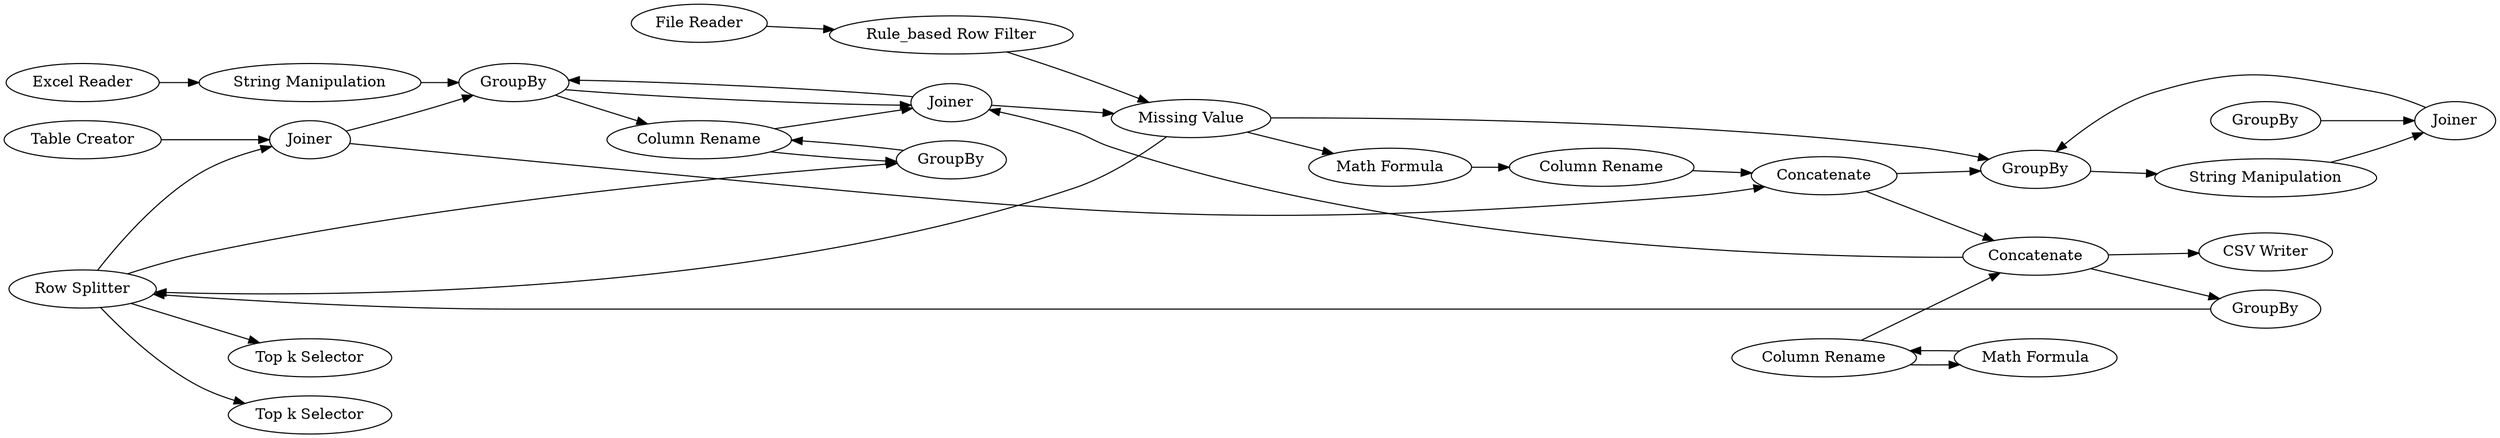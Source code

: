 digraph {
	5 -> 8
	20 -> 21
	15 -> 14
	14 -> 16
	12 -> 14
	5 -> 12
	19 -> 18
	20 -> 5
	12 -> 18
	25 -> 24
	26 -> 32
	22 -> 23
	16 -> 15
	26 -> 3
	14 -> 15
	20 -> 17
	25 -> 26
	21 -> 28
	11 -> 12
	23 -> 21
	16 -> 13
	3 -> 5
	13 -> 16
	5 -> 13
	1 -> 10
	24 -> 25
	18 -> 26
	28 -> 23
	5 -> 31
	10 -> 14
	9 -> 20
	15 -> 20
	17 -> 19
	2 -> 9
	26 -> 15
	18 -> 21
	9 [label="Rule_based Row Filter"]
	21 [label=GroupBy]
	18 [label=Concatenate]
	26 [label=Concatenate]
	8 [label="Top k Selector"]
	17 [label="Math Formula"]
	3 [label=GroupBy]
	19 [label="Column Rename"]
	24 [label="Math Formula"]
	31 [label="Top k Selector"]
	15 [label=Joiner]
	25 [label="Column Rename"]
	10 [label="String Manipulation"]
	12 [label=Joiner]
	16 [label="Column Rename"]
	1 [label="Excel Reader"]
	22 [label=GroupBy]
	28 [label="String Manipulation"]
	23 [label=Joiner]
	11 [label="Table Creator"]
	14 [label=GroupBy]
	5 [label="Row Splitter"]
	13 [label=GroupBy]
	20 [label="Missing Value"]
	32 [label="CSV Writer"]
	2 [label="File Reader"]
	rankdir=LR
}
